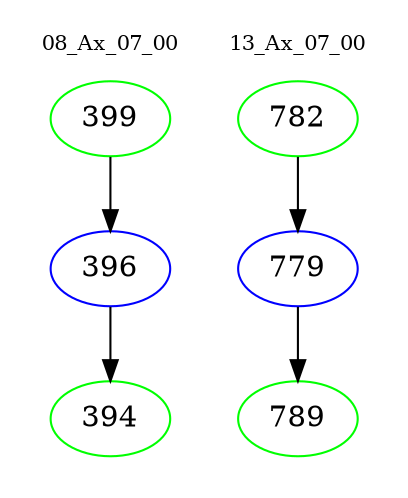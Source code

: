 digraph{
subgraph cluster_0 {
color = white
label = "08_Ax_07_00";
fontsize=10;
T0_399 [label="399", color="green"]
T0_399 -> T0_396 [color="black"]
T0_396 [label="396", color="blue"]
T0_396 -> T0_394 [color="black"]
T0_394 [label="394", color="green"]
}
subgraph cluster_1 {
color = white
label = "13_Ax_07_00";
fontsize=10;
T1_782 [label="782", color="green"]
T1_782 -> T1_779 [color="black"]
T1_779 [label="779", color="blue"]
T1_779 -> T1_789 [color="black"]
T1_789 [label="789", color="green"]
}
}

